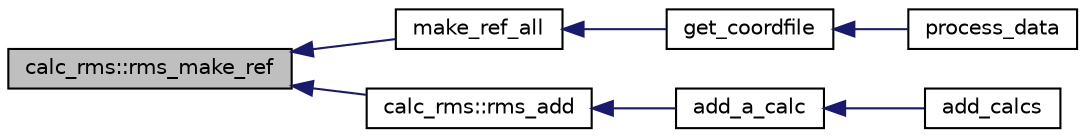 digraph "calc_rms::rms_make_ref"
{
  edge [fontname="Helvetica",fontsize="10",labelfontname="Helvetica",labelfontsize="10"];
  node [fontname="Helvetica",fontsize="10",shape=record];
  rankdir="LR";
  Node1 [label="calc_rms::rms_make_ref",height=0.2,width=0.4,color="black", fillcolor="grey75", style="filled" fontcolor="black"];
  Node1 -> Node2 [dir="back",color="midnightblue",fontsize="10",style="solid",fontname="Helvetica"];
  Node2 [label="make_ref_all",height=0.2,width=0.4,color="black", fillcolor="white", style="filled",URL="$qcalc_8f90.html#a804c759c2b0626d4cc6a056e0e1fdb4b"];
  Node2 -> Node3 [dir="back",color="midnightblue",fontsize="10",style="solid",fontname="Helvetica"];
  Node3 [label="get_coordfile",height=0.2,width=0.4,color="black", fillcolor="white", style="filled",URL="$qcalc_8f90.html#a1d82cd2a089e1e0ca370862a88297fad"];
  Node3 -> Node4 [dir="back",color="midnightblue",fontsize="10",style="solid",fontname="Helvetica"];
  Node4 [label="process_data",height=0.2,width=0.4,color="black", fillcolor="white", style="filled",URL="$qcalc_8f90.html#a7d2d447954fb385bdca4f228de92b1eb"];
  Node1 -> Node5 [dir="back",color="midnightblue",fontsize="10",style="solid",fontname="Helvetica"];
  Node5 [label="calc_rms::rms_add",height=0.2,width=0.4,color="black", fillcolor="white", style="filled",URL="$classcalc__rms.html#ae0ddbab6b86b26808306b08522944087"];
  Node5 -> Node6 [dir="back",color="midnightblue",fontsize="10",style="solid",fontname="Helvetica"];
  Node6 [label="add_a_calc",height=0.2,width=0.4,color="black", fillcolor="white", style="filled",URL="$qcalc_8f90.html#acb44d1dc6dd86deefc875c180bc5703e"];
  Node6 -> Node7 [dir="back",color="midnightblue",fontsize="10",style="solid",fontname="Helvetica"];
  Node7 [label="add_calcs",height=0.2,width=0.4,color="black", fillcolor="white", style="filled",URL="$qcalc_8f90.html#acaadc7e7a89c09e2f5d003ad5dca1672"];
}
